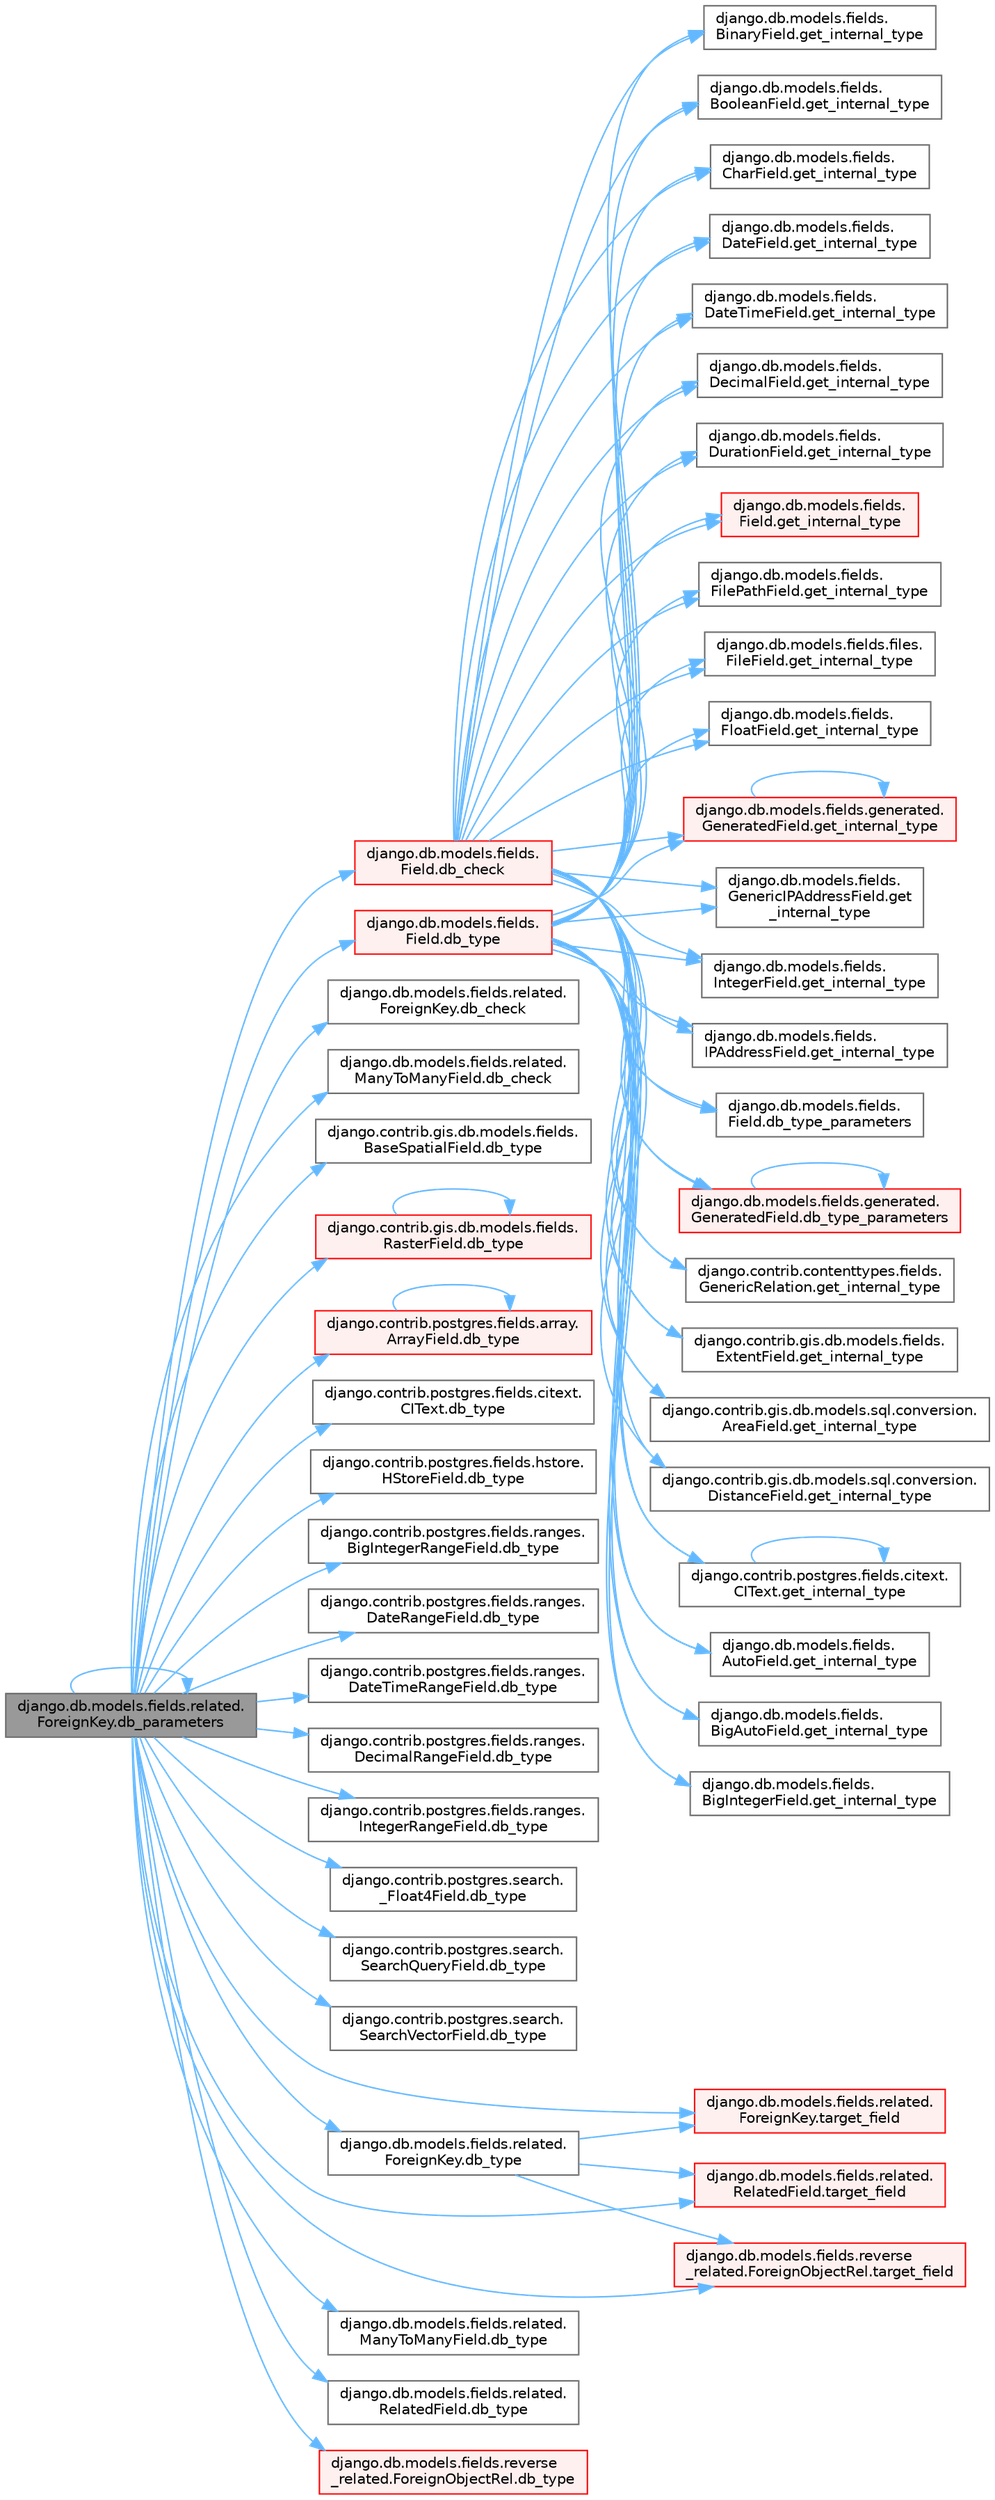 digraph "django.db.models.fields.related.ForeignKey.db_parameters"
{
 // LATEX_PDF_SIZE
  bgcolor="transparent";
  edge [fontname=Helvetica,fontsize=10,labelfontname=Helvetica,labelfontsize=10];
  node [fontname=Helvetica,fontsize=10,shape=box,height=0.2,width=0.4];
  rankdir="LR";
  Node1 [id="Node000001",label="django.db.models.fields.related.\lForeignKey.db_parameters",height=0.2,width=0.4,color="gray40", fillcolor="grey60", style="filled", fontcolor="black",tooltip=" "];
  Node1 -> Node2 [id="edge1_Node000001_Node000002",color="steelblue1",style="solid",tooltip=" "];
  Node2 [id="Node000002",label="django.db.models.fields.\lField.db_check",height=0.2,width=0.4,color="red", fillcolor="#FFF0F0", style="filled",URL="$classdjango_1_1db_1_1models_1_1fields_1_1_field.html#acf7c87f60855d60e8ee563605bf4dbc7",tooltip=" "];
  Node2 -> Node3 [id="edge2_Node000002_Node000003",color="steelblue1",style="solid",tooltip=" "];
  Node3 [id="Node000003",label="django.db.models.fields.\lField.db_type_parameters",height=0.2,width=0.4,color="grey40", fillcolor="white", style="filled",URL="$classdjango_1_1db_1_1models_1_1fields_1_1_field.html#a30afc40fdab8f6743dbe3c5bd42459dc",tooltip=" "];
  Node2 -> Node4 [id="edge3_Node000002_Node000004",color="steelblue1",style="solid",tooltip=" "];
  Node4 [id="Node000004",label="django.db.models.fields.generated.\lGeneratedField.db_type_parameters",height=0.2,width=0.4,color="red", fillcolor="#FFF0F0", style="filled",URL="$classdjango_1_1db_1_1models_1_1fields_1_1generated_1_1_generated_field.html#a695f8f86f422937a550bb84941e43638",tooltip=" "];
  Node4 -> Node4 [id="edge4_Node000004_Node000004",color="steelblue1",style="solid",tooltip=" "];
  Node2 -> Node1418 [id="edge5_Node000002_Node001418",color="steelblue1",style="solid",tooltip=" "];
  Node1418 [id="Node001418",label="django.contrib.contenttypes.fields.\lGenericRelation.get_internal_type",height=0.2,width=0.4,color="grey40", fillcolor="white", style="filled",URL="$classdjango_1_1contrib_1_1contenttypes_1_1fields_1_1_generic_relation.html#aefe0a0ceff843a2b147534a157c6d0f4",tooltip=" "];
  Node2 -> Node1419 [id="edge6_Node000002_Node001419",color="steelblue1",style="solid",tooltip=" "];
  Node1419 [id="Node001419",label="django.contrib.gis.db.models.fields.\lExtentField.get_internal_type",height=0.2,width=0.4,color="grey40", fillcolor="white", style="filled",URL="$classdjango_1_1contrib_1_1gis_1_1db_1_1models_1_1fields_1_1_extent_field.html#a914745ac6bb2ffe50aaaaf5deb9f67d4",tooltip=" "];
  Node2 -> Node1420 [id="edge7_Node000002_Node001420",color="steelblue1",style="solid",tooltip=" "];
  Node1420 [id="Node001420",label="django.contrib.gis.db.models.sql.conversion.\lAreaField.get_internal_type",height=0.2,width=0.4,color="grey40", fillcolor="white", style="filled",URL="$classdjango_1_1contrib_1_1gis_1_1db_1_1models_1_1sql_1_1conversion_1_1_area_field.html#ac14e7a8c8b468a53b5832cf7cb2f7bf4",tooltip=" "];
  Node2 -> Node1421 [id="edge8_Node000002_Node001421",color="steelblue1",style="solid",tooltip=" "];
  Node1421 [id="Node001421",label="django.contrib.gis.db.models.sql.conversion.\lDistanceField.get_internal_type",height=0.2,width=0.4,color="grey40", fillcolor="white", style="filled",URL="$classdjango_1_1contrib_1_1gis_1_1db_1_1models_1_1sql_1_1conversion_1_1_distance_field.html#ac2bf1debb6c750adb7461f8925d86170",tooltip=" "];
  Node2 -> Node1422 [id="edge9_Node000002_Node001422",color="steelblue1",style="solid",tooltip=" "];
  Node1422 [id="Node001422",label="django.contrib.postgres.fields.citext.\lCIText.get_internal_type",height=0.2,width=0.4,color="grey40", fillcolor="white", style="filled",URL="$classdjango_1_1contrib_1_1postgres_1_1fields_1_1citext_1_1_c_i_text.html#a427f1e2dfa31559beb68386e36ab74b2",tooltip=" "];
  Node1422 -> Node1422 [id="edge10_Node001422_Node001422",color="steelblue1",style="solid",tooltip=" "];
  Node2 -> Node1423 [id="edge11_Node000002_Node001423",color="steelblue1",style="solid",tooltip=" "];
  Node1423 [id="Node001423",label="django.db.models.fields.\lAutoField.get_internal_type",height=0.2,width=0.4,color="grey40", fillcolor="white", style="filled",URL="$classdjango_1_1db_1_1models_1_1fields_1_1_auto_field.html#af2db9af7a3e82da81b86d9b9e538a457",tooltip=" "];
  Node2 -> Node1424 [id="edge12_Node000002_Node001424",color="steelblue1",style="solid",tooltip=" "];
  Node1424 [id="Node001424",label="django.db.models.fields.\lBigAutoField.get_internal_type",height=0.2,width=0.4,color="grey40", fillcolor="white", style="filled",URL="$classdjango_1_1db_1_1models_1_1fields_1_1_big_auto_field.html#a6fd10fc83a1b3809da679e3eea92eb55",tooltip=" "];
  Node2 -> Node1425 [id="edge13_Node000002_Node001425",color="steelblue1",style="solid",tooltip=" "];
  Node1425 [id="Node001425",label="django.db.models.fields.\lBigIntegerField.get_internal_type",height=0.2,width=0.4,color="grey40", fillcolor="white", style="filled",URL="$classdjango_1_1db_1_1models_1_1fields_1_1_big_integer_field.html#aa644e27812a548707b5cb5faf743863f",tooltip=" "];
  Node2 -> Node1426 [id="edge14_Node000002_Node001426",color="steelblue1",style="solid",tooltip=" "];
  Node1426 [id="Node001426",label="django.db.models.fields.\lBinaryField.get_internal_type",height=0.2,width=0.4,color="grey40", fillcolor="white", style="filled",URL="$classdjango_1_1db_1_1models_1_1fields_1_1_binary_field.html#a0bbd63522d35c57d0e99e15706b45200",tooltip=" "];
  Node2 -> Node1427 [id="edge15_Node000002_Node001427",color="steelblue1",style="solid",tooltip=" "];
  Node1427 [id="Node001427",label="django.db.models.fields.\lBooleanField.get_internal_type",height=0.2,width=0.4,color="grey40", fillcolor="white", style="filled",URL="$classdjango_1_1db_1_1models_1_1fields_1_1_boolean_field.html#a0b722f3060967780aa04e78fd271a956",tooltip=" "];
  Node2 -> Node1428 [id="edge16_Node000002_Node001428",color="steelblue1",style="solid",tooltip=" "];
  Node1428 [id="Node001428",label="django.db.models.fields.\lCharField.get_internal_type",height=0.2,width=0.4,color="grey40", fillcolor="white", style="filled",URL="$classdjango_1_1db_1_1models_1_1fields_1_1_char_field.html#ab33ef611d4576b618f06116e045b73ea",tooltip=" "];
  Node2 -> Node1429 [id="edge17_Node000002_Node001429",color="steelblue1",style="solid",tooltip=" "];
  Node1429 [id="Node001429",label="django.db.models.fields.\lDateField.get_internal_type",height=0.2,width=0.4,color="grey40", fillcolor="white", style="filled",URL="$classdjango_1_1db_1_1models_1_1fields_1_1_date_field.html#a7d35b4c5c126652b0b1c2a4b0f0f9463",tooltip=" "];
  Node2 -> Node1430 [id="edge18_Node000002_Node001430",color="steelblue1",style="solid",tooltip=" "];
  Node1430 [id="Node001430",label="django.db.models.fields.\lDateTimeField.get_internal_type",height=0.2,width=0.4,color="grey40", fillcolor="white", style="filled",URL="$classdjango_1_1db_1_1models_1_1fields_1_1_date_time_field.html#a375b0f1e1fcca3689edcd2354a1d6766",tooltip=" "];
  Node2 -> Node1431 [id="edge19_Node000002_Node001431",color="steelblue1",style="solid",tooltip=" "];
  Node1431 [id="Node001431",label="django.db.models.fields.\lDecimalField.get_internal_type",height=0.2,width=0.4,color="grey40", fillcolor="white", style="filled",URL="$classdjango_1_1db_1_1models_1_1fields_1_1_decimal_field.html#a7ebbfb0b59967dcb23c9013ae3ebe5ec",tooltip=" "];
  Node2 -> Node1432 [id="edge20_Node000002_Node001432",color="steelblue1",style="solid",tooltip=" "];
  Node1432 [id="Node001432",label="django.db.models.fields.\lDurationField.get_internal_type",height=0.2,width=0.4,color="grey40", fillcolor="white", style="filled",URL="$classdjango_1_1db_1_1models_1_1fields_1_1_duration_field.html#aa67d2f9f6befb923b0c53a5518a0cf19",tooltip=" "];
  Node2 -> Node1433 [id="edge21_Node000002_Node001433",color="steelblue1",style="solid",tooltip=" "];
  Node1433 [id="Node001433",label="django.db.models.fields.\lField.get_internal_type",height=0.2,width=0.4,color="red", fillcolor="#FFF0F0", style="filled",URL="$classdjango_1_1db_1_1models_1_1fields_1_1_field.html#a6df9bace6383fa95d62252b08ca86287",tooltip=" "];
  Node2 -> Node1434 [id="edge22_Node000002_Node001434",color="steelblue1",style="solid",tooltip=" "];
  Node1434 [id="Node001434",label="django.db.models.fields.\lFilePathField.get_internal_type",height=0.2,width=0.4,color="grey40", fillcolor="white", style="filled",URL="$classdjango_1_1db_1_1models_1_1fields_1_1_file_path_field.html#afd1716a8f08d4c1e21a9c65afe66cb14",tooltip=" "];
  Node2 -> Node1435 [id="edge23_Node000002_Node001435",color="steelblue1",style="solid",tooltip=" "];
  Node1435 [id="Node001435",label="django.db.models.fields.files.\lFileField.get_internal_type",height=0.2,width=0.4,color="grey40", fillcolor="white", style="filled",URL="$classdjango_1_1db_1_1models_1_1fields_1_1files_1_1_file_field.html#abf215cb6e9d02766638b9d93e36f80fe",tooltip=" "];
  Node2 -> Node1436 [id="edge24_Node000002_Node001436",color="steelblue1",style="solid",tooltip=" "];
  Node1436 [id="Node001436",label="django.db.models.fields.\lFloatField.get_internal_type",height=0.2,width=0.4,color="grey40", fillcolor="white", style="filled",URL="$classdjango_1_1db_1_1models_1_1fields_1_1_float_field.html#a7268969b452c3e49a378e6eed203f261",tooltip=" "];
  Node2 -> Node1437 [id="edge25_Node000002_Node001437",color="steelblue1",style="solid",tooltip=" "];
  Node1437 [id="Node001437",label="django.db.models.fields.generated.\lGeneratedField.get_internal_type",height=0.2,width=0.4,color="red", fillcolor="#FFF0F0", style="filled",URL="$classdjango_1_1db_1_1models_1_1fields_1_1generated_1_1_generated_field.html#a9f7ada2521e4ff06df60a7978952be85",tooltip=" "];
  Node1437 -> Node1437 [id="edge26_Node001437_Node001437",color="steelblue1",style="solid",tooltip=" "];
  Node2 -> Node1441 [id="edge27_Node000002_Node001441",color="steelblue1",style="solid",tooltip=" "];
  Node1441 [id="Node001441",label="django.db.models.fields.\lGenericIPAddressField.get\l_internal_type",height=0.2,width=0.4,color="grey40", fillcolor="white", style="filled",URL="$classdjango_1_1db_1_1models_1_1fields_1_1_generic_i_p_address_field.html#a827fc6b8becf5b7680db1fad910c9aae",tooltip=" "];
  Node2 -> Node1442 [id="edge28_Node000002_Node001442",color="steelblue1",style="solid",tooltip=" "];
  Node1442 [id="Node001442",label="django.db.models.fields.\lIntegerField.get_internal_type",height=0.2,width=0.4,color="grey40", fillcolor="white", style="filled",URL="$classdjango_1_1db_1_1models_1_1fields_1_1_integer_field.html#ae90f706223f7bb5ca78f2f799cf2b404",tooltip=" "];
  Node2 -> Node1443 [id="edge29_Node000002_Node001443",color="steelblue1",style="solid",tooltip=" "];
  Node1443 [id="Node001443",label="django.db.models.fields.\lIPAddressField.get_internal_type",height=0.2,width=0.4,color="grey40", fillcolor="white", style="filled",URL="$classdjango_1_1db_1_1models_1_1fields_1_1_i_p_address_field.html#aa949bec042454ee6b1efac65320158ec",tooltip=" "];
  Node1 -> Node4529 [id="edge30_Node000001_Node004529",color="steelblue1",style="solid",tooltip=" "];
  Node4529 [id="Node004529",label="django.db.models.fields.related.\lForeignKey.db_check",height=0.2,width=0.4,color="grey40", fillcolor="white", style="filled",URL="$classdjango_1_1db_1_1models_1_1fields_1_1related_1_1_foreign_key.html#a54a9715c2d8e0fa6ff0d7bf9b0e979f1",tooltip=" "];
  Node1 -> Node4530 [id="edge31_Node000001_Node004530",color="steelblue1",style="solid",tooltip=" "];
  Node4530 [id="Node004530",label="django.db.models.fields.related.\lManyToManyField.db_check",height=0.2,width=0.4,color="grey40", fillcolor="white", style="filled",URL="$classdjango_1_1db_1_1models_1_1fields_1_1related_1_1_many_to_many_field.html#a08df73609f70d16ed66db98c5f96d7dd",tooltip=" "];
  Node1 -> Node1 [id="edge32_Node000001_Node000001",color="steelblue1",style="solid",tooltip=" "];
  Node1 -> Node4531 [id="edge33_Node000001_Node004531",color="steelblue1",style="solid",tooltip=" "];
  Node4531 [id="Node004531",label="django.contrib.gis.db.models.fields.\lBaseSpatialField.db_type",height=0.2,width=0.4,color="grey40", fillcolor="white", style="filled",URL="$classdjango_1_1contrib_1_1gis_1_1db_1_1models_1_1fields_1_1_base_spatial_field.html#afdae27d46896b655a46ce1fd71cb920a",tooltip=" "];
  Node1 -> Node4532 [id="edge34_Node000001_Node004532",color="steelblue1",style="solid",tooltip=" "];
  Node4532 [id="Node004532",label="django.contrib.gis.db.models.fields.\lRasterField.db_type",height=0.2,width=0.4,color="red", fillcolor="#FFF0F0", style="filled",URL="$classdjango_1_1contrib_1_1gis_1_1db_1_1models_1_1fields_1_1_raster_field.html#ab40ef36c8c4336fe7a3e1b01a2a5a219",tooltip=" "];
  Node4532 -> Node4532 [id="edge35_Node004532_Node004532",color="steelblue1",style="solid",tooltip=" "];
  Node1 -> Node4534 [id="edge36_Node000001_Node004534",color="steelblue1",style="solid",tooltip=" "];
  Node4534 [id="Node004534",label="django.contrib.postgres.fields.array.\lArrayField.db_type",height=0.2,width=0.4,color="red", fillcolor="#FFF0F0", style="filled",URL="$classdjango_1_1contrib_1_1postgres_1_1fields_1_1array_1_1_array_field.html#aea02a1f7d5c0ed9ce23688b422730eed",tooltip=" "];
  Node4534 -> Node4534 [id="edge37_Node004534_Node004534",color="steelblue1",style="solid",tooltip=" "];
  Node1 -> Node4535 [id="edge38_Node000001_Node004535",color="steelblue1",style="solid",tooltip=" "];
  Node4535 [id="Node004535",label="django.contrib.postgres.fields.citext.\lCIText.db_type",height=0.2,width=0.4,color="grey40", fillcolor="white", style="filled",URL="$classdjango_1_1contrib_1_1postgres_1_1fields_1_1citext_1_1_c_i_text.html#ae8cccb13745ec84ddbf1eab29d2e3ee8",tooltip=" "];
  Node1 -> Node4536 [id="edge39_Node000001_Node004536",color="steelblue1",style="solid",tooltip=" "];
  Node4536 [id="Node004536",label="django.contrib.postgres.fields.hstore.\lHStoreField.db_type",height=0.2,width=0.4,color="grey40", fillcolor="white", style="filled",URL="$classdjango_1_1contrib_1_1postgres_1_1fields_1_1hstore_1_1_h_store_field.html#a2ab889cf407b70d983bbc0dd6b10d9fb",tooltip=" "];
  Node1 -> Node4537 [id="edge40_Node000001_Node004537",color="steelblue1",style="solid",tooltip=" "];
  Node4537 [id="Node004537",label="django.contrib.postgres.fields.ranges.\lBigIntegerRangeField.db_type",height=0.2,width=0.4,color="grey40", fillcolor="white", style="filled",URL="$classdjango_1_1contrib_1_1postgres_1_1fields_1_1ranges_1_1_big_integer_range_field.html#adf8684d90b4bd96934b003b37cd37a1b",tooltip=" "];
  Node1 -> Node4538 [id="edge41_Node000001_Node004538",color="steelblue1",style="solid",tooltip=" "];
  Node4538 [id="Node004538",label="django.contrib.postgres.fields.ranges.\lDateRangeField.db_type",height=0.2,width=0.4,color="grey40", fillcolor="white", style="filled",URL="$classdjango_1_1contrib_1_1postgres_1_1fields_1_1ranges_1_1_date_range_field.html#af5e8ba543a7155dd538ad32782e9b0b2",tooltip=" "];
  Node1 -> Node4539 [id="edge42_Node000001_Node004539",color="steelblue1",style="solid",tooltip=" "];
  Node4539 [id="Node004539",label="django.contrib.postgres.fields.ranges.\lDateTimeRangeField.db_type",height=0.2,width=0.4,color="grey40", fillcolor="white", style="filled",URL="$classdjango_1_1contrib_1_1postgres_1_1fields_1_1ranges_1_1_date_time_range_field.html#a35404a27f072b5adef9d540685874f70",tooltip=" "];
  Node1 -> Node4540 [id="edge43_Node000001_Node004540",color="steelblue1",style="solid",tooltip=" "];
  Node4540 [id="Node004540",label="django.contrib.postgres.fields.ranges.\lDecimalRangeField.db_type",height=0.2,width=0.4,color="grey40", fillcolor="white", style="filled",URL="$classdjango_1_1contrib_1_1postgres_1_1fields_1_1ranges_1_1_decimal_range_field.html#a63fe5cc87847c014e3a8b77bfa164a77",tooltip=" "];
  Node1 -> Node4541 [id="edge44_Node000001_Node004541",color="steelblue1",style="solid",tooltip=" "];
  Node4541 [id="Node004541",label="django.contrib.postgres.fields.ranges.\lIntegerRangeField.db_type",height=0.2,width=0.4,color="grey40", fillcolor="white", style="filled",URL="$classdjango_1_1contrib_1_1postgres_1_1fields_1_1ranges_1_1_integer_range_field.html#a1eb164b1f19509b3215c54233cf3349c",tooltip=" "];
  Node1 -> Node4542 [id="edge45_Node000001_Node004542",color="steelblue1",style="solid",tooltip=" "];
  Node4542 [id="Node004542",label="django.contrib.postgres.search.\l_Float4Field.db_type",height=0.2,width=0.4,color="grey40", fillcolor="white", style="filled",URL="$classdjango_1_1contrib_1_1postgres_1_1search_1_1___float4_field.html#a58862c81136ae3de7da4857de314245c",tooltip=" "];
  Node1 -> Node4543 [id="edge46_Node000001_Node004543",color="steelblue1",style="solid",tooltip=" "];
  Node4543 [id="Node004543",label="django.contrib.postgres.search.\lSearchQueryField.db_type",height=0.2,width=0.4,color="grey40", fillcolor="white", style="filled",URL="$classdjango_1_1contrib_1_1postgres_1_1search_1_1_search_query_field.html#a7625485eee37fd949723d3f5e2efd74a",tooltip=" "];
  Node1 -> Node4544 [id="edge47_Node000001_Node004544",color="steelblue1",style="solid",tooltip=" "];
  Node4544 [id="Node004544",label="django.contrib.postgres.search.\lSearchVectorField.db_type",height=0.2,width=0.4,color="grey40", fillcolor="white", style="filled",URL="$classdjango_1_1contrib_1_1postgres_1_1search_1_1_search_vector_field.html#a4e3ff872246322e264b16bc4f4471397",tooltip=" "];
  Node1 -> Node4545 [id="edge48_Node000001_Node004545",color="steelblue1",style="solid",tooltip=" "];
  Node4545 [id="Node004545",label="django.db.models.fields.\lField.db_type",height=0.2,width=0.4,color="red", fillcolor="#FFF0F0", style="filled",URL="$classdjango_1_1db_1_1models_1_1fields_1_1_field.html#ac848ffa263ab1e350cc298b604d48f5a",tooltip=" "];
  Node4545 -> Node3 [id="edge49_Node004545_Node000003",color="steelblue1",style="solid",tooltip=" "];
  Node4545 -> Node4 [id="edge50_Node004545_Node000004",color="steelblue1",style="solid",tooltip=" "];
  Node4545 -> Node1418 [id="edge51_Node004545_Node001418",color="steelblue1",style="solid",tooltip=" "];
  Node4545 -> Node1419 [id="edge52_Node004545_Node001419",color="steelblue1",style="solid",tooltip=" "];
  Node4545 -> Node1420 [id="edge53_Node004545_Node001420",color="steelblue1",style="solid",tooltip=" "];
  Node4545 -> Node1421 [id="edge54_Node004545_Node001421",color="steelblue1",style="solid",tooltip=" "];
  Node4545 -> Node1422 [id="edge55_Node004545_Node001422",color="steelblue1",style="solid",tooltip=" "];
  Node4545 -> Node1423 [id="edge56_Node004545_Node001423",color="steelblue1",style="solid",tooltip=" "];
  Node4545 -> Node1424 [id="edge57_Node004545_Node001424",color="steelblue1",style="solid",tooltip=" "];
  Node4545 -> Node1425 [id="edge58_Node004545_Node001425",color="steelblue1",style="solid",tooltip=" "];
  Node4545 -> Node1426 [id="edge59_Node004545_Node001426",color="steelblue1",style="solid",tooltip=" "];
  Node4545 -> Node1427 [id="edge60_Node004545_Node001427",color="steelblue1",style="solid",tooltip=" "];
  Node4545 -> Node1428 [id="edge61_Node004545_Node001428",color="steelblue1",style="solid",tooltip=" "];
  Node4545 -> Node1429 [id="edge62_Node004545_Node001429",color="steelblue1",style="solid",tooltip=" "];
  Node4545 -> Node1430 [id="edge63_Node004545_Node001430",color="steelblue1",style="solid",tooltip=" "];
  Node4545 -> Node1431 [id="edge64_Node004545_Node001431",color="steelblue1",style="solid",tooltip=" "];
  Node4545 -> Node1432 [id="edge65_Node004545_Node001432",color="steelblue1",style="solid",tooltip=" "];
  Node4545 -> Node1433 [id="edge66_Node004545_Node001433",color="steelblue1",style="solid",tooltip=" "];
  Node4545 -> Node1434 [id="edge67_Node004545_Node001434",color="steelblue1",style="solid",tooltip=" "];
  Node4545 -> Node1435 [id="edge68_Node004545_Node001435",color="steelblue1",style="solid",tooltip=" "];
  Node4545 -> Node1436 [id="edge69_Node004545_Node001436",color="steelblue1",style="solid",tooltip=" "];
  Node4545 -> Node1437 [id="edge70_Node004545_Node001437",color="steelblue1",style="solid",tooltip=" "];
  Node4545 -> Node1441 [id="edge71_Node004545_Node001441",color="steelblue1",style="solid",tooltip=" "];
  Node4545 -> Node1442 [id="edge72_Node004545_Node001442",color="steelblue1",style="solid",tooltip=" "];
  Node4545 -> Node1443 [id="edge73_Node004545_Node001443",color="steelblue1",style="solid",tooltip=" "];
  Node1 -> Node4546 [id="edge74_Node000001_Node004546",color="steelblue1",style="solid",tooltip=" "];
  Node4546 [id="Node004546",label="django.db.models.fields.related.\lForeignKey.db_type",height=0.2,width=0.4,color="grey40", fillcolor="white", style="filled",URL="$classdjango_1_1db_1_1models_1_1fields_1_1related_1_1_foreign_key.html#ae18f933ab8dbe059650fbfeb19ceff97",tooltip=" "];
  Node4546 -> Node1478 [id="edge75_Node004546_Node001478",color="steelblue1",style="solid",tooltip=" "];
  Node1478 [id="Node001478",label="django.db.models.fields.related.\lForeignKey.target_field",height=0.2,width=0.4,color="red", fillcolor="#FFF0F0", style="filled",URL="$classdjango_1_1db_1_1models_1_1fields_1_1related_1_1_foreign_key.html#a7e98ceb17ffd4d2e7db7204947ecf3f4",tooltip=" "];
  Node4546 -> Node1485 [id="edge76_Node004546_Node001485",color="steelblue1",style="solid",tooltip=" "];
  Node1485 [id="Node001485",label="django.db.models.fields.related.\lRelatedField.target_field",height=0.2,width=0.4,color="red", fillcolor="#FFF0F0", style="filled",URL="$classdjango_1_1db_1_1models_1_1fields_1_1related_1_1_related_field.html#a029cbf99ddd23283da034c80861467df",tooltip=" "];
  Node4546 -> Node1495 [id="edge77_Node004546_Node001495",color="steelblue1",style="solid",tooltip=" "];
  Node1495 [id="Node001495",label="django.db.models.fields.reverse\l_related.ForeignObjectRel.target_field",height=0.2,width=0.4,color="red", fillcolor="#FFF0F0", style="filled",URL="$classdjango_1_1db_1_1models_1_1fields_1_1reverse__related_1_1_foreign_object_rel.html#aad1e27532acd88708c6ef63e1eb944a6",tooltip=" "];
  Node1 -> Node4547 [id="edge78_Node000001_Node004547",color="steelblue1",style="solid",tooltip=" "];
  Node4547 [id="Node004547",label="django.db.models.fields.related.\lManyToManyField.db_type",height=0.2,width=0.4,color="grey40", fillcolor="white", style="filled",URL="$classdjango_1_1db_1_1models_1_1fields_1_1related_1_1_many_to_many_field.html#ac66d6aecfe61bdb51f46a706a78eb85e",tooltip=" "];
  Node1 -> Node4548 [id="edge79_Node000001_Node004548",color="steelblue1",style="solid",tooltip=" "];
  Node4548 [id="Node004548",label="django.db.models.fields.related.\lRelatedField.db_type",height=0.2,width=0.4,color="grey40", fillcolor="white", style="filled",URL="$classdjango_1_1db_1_1models_1_1fields_1_1related_1_1_related_field.html#aded055b081591859cc0099ed13ad2e50",tooltip=" "];
  Node1 -> Node4549 [id="edge80_Node000001_Node004549",color="steelblue1",style="solid",tooltip=" "];
  Node4549 [id="Node004549",label="django.db.models.fields.reverse\l_related.ForeignObjectRel.db_type",height=0.2,width=0.4,color="red", fillcolor="#FFF0F0", style="filled",URL="$classdjango_1_1db_1_1models_1_1fields_1_1reverse__related_1_1_foreign_object_rel.html#a1feba1de3f9c68c5480116d3d9bed2c4",tooltip=" "];
  Node1 -> Node1478 [id="edge81_Node000001_Node001478",color="steelblue1",style="solid",tooltip=" "];
  Node1 -> Node1485 [id="edge82_Node000001_Node001485",color="steelblue1",style="solid",tooltip=" "];
  Node1 -> Node1495 [id="edge83_Node000001_Node001495",color="steelblue1",style="solid",tooltip=" "];
}

